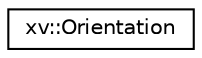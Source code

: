 digraph "Graphical Class Hierarchy"
{
 // LATEX_PDF_SIZE
  edge [fontname="Helvetica",fontsize="10",labelfontname="Helvetica",labelfontsize="10"];
  node [fontname="Helvetica",fontsize="10",shape=record];
  rankdir="LR";
  Node0 [label="xv::Orientation",height=0.2,width=0.4,color="black", fillcolor="white", style="filled",URL="$classxv_1_1Orientation.html",tooltip="Orientation only (3dof) of the pose."];
}
